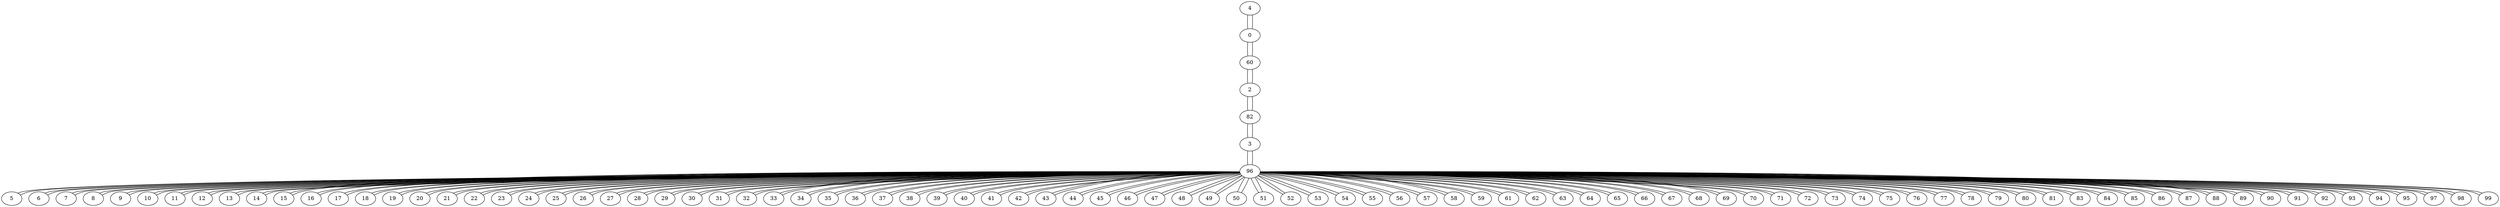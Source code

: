 graph {
	4 [label=4]
	4 -- 0
	0 [label=0]
	0 -- 4
	0 -- 60
	60 [label=60]
	60 -- 0
	60 -- 2
	2 [label=2]
	2 -- 60
	2 -- 82
	82 [label=82]
	82 -- 2
	82 -- 3
	3 [label=3]
	3 -- 82
	3 -- 96
	96 [label=96]
	96 -- 3
	96 -- 5
	96 -- 6
	96 -- 7
	96 -- 8
	96 -- 9
	96 -- 10
	96 -- 11
	96 -- 12
	96 -- 13
	96 -- 14
	96 -- 15
	96 -- 16
	96 -- 17
	96 -- 18
	96 -- 19
	96 -- 20
	96 -- 21
	96 -- 22
	96 -- 23
	96 -- 24
	96 -- 25
	96 -- 26
	96 -- 27
	96 -- 28
	96 -- 29
	96 -- 30
	96 -- 31
	96 -- 32
	96 -- 33
	96 -- 34
	96 -- 35
	96 -- 36
	96 -- 37
	96 -- 38
	96 -- 39
	96 -- 40
	96 -- 41
	96 -- 42
	96 -- 43
	96 -- 44
	96 -- 45
	96 -- 46
	96 -- 47
	96 -- 48
	96 -- 49
	96 -- 50
	96 -- 51
	96 -- 52
	96 -- 53
	96 -- 54
	96 -- 55
	96 -- 56
	96 -- 57
	96 -- 58
	96 -- 59
	96 -- 61
	96 -- 62
	96 -- 63
	96 -- 64
	96 -- 65
	96 -- 66
	96 -- 67
	96 -- 68
	96 -- 69
	96 -- 70
	96 -- 71
	96 -- 72
	96 -- 73
	96 -- 74
	96 -- 75
	96 -- 76
	96 -- 77
	96 -- 78
	96 -- 79
	96 -- 80
	96 -- 81
	96 -- 83
	96 -- 84
	96 -- 85
	96 -- 86
	96 -- 87
	96 -- 88
	96 -- 89
	96 -- 90
	96 -- 91
	96 -- 92
	96 -- 93
	96 -- 94
	96 -- 95
	96 -- 97
	96 -- 98
	96 -- 99
	5 [label=5]
	5 -- 96
	6 [label=6]
	6 -- 96
	7 [label=7]
	7 -- 96
	8 [label=8]
	8 -- 96
	9 [label=9]
	9 -- 96
	10 [label=10]
	10 -- 96
	11 [label=11]
	11 -- 96
	12 [label=12]
	12 -- 96
	13 [label=13]
	13 -- 96
	14 [label=14]
	14 -- 96
	15 [label=15]
	15 -- 96
	16 [label=16]
	16 -- 96
	17 [label=17]
	17 -- 96
	18 [label=18]
	18 -- 96
	19 [label=19]
	19 -- 96
	20 [label=20]
	20 -- 96
	21 [label=21]
	21 -- 96
	22 [label=22]
	22 -- 96
	23 [label=23]
	23 -- 96
	24 [label=24]
	24 -- 96
	25 [label=25]
	25 -- 96
	26 [label=26]
	26 -- 96
	27 [label=27]
	27 -- 96
	28 [label=28]
	28 -- 96
	29 [label=29]
	29 -- 96
	30 [label=30]
	30 -- 96
	31 [label=31]
	31 -- 96
	32 [label=32]
	32 -- 96
	33 [label=33]
	33 -- 96
	34 [label=34]
	34 -- 96
	35 [label=35]
	35 -- 96
	36 [label=36]
	36 -- 96
	37 [label=37]
	37 -- 96
	38 [label=38]
	38 -- 96
	39 [label=39]
	39 -- 96
	40 [label=40]
	40 -- 96
	41 [label=41]
	41 -- 96
	42 [label=42]
	42 -- 96
	43 [label=43]
	43 -- 96
	44 [label=44]
	44 -- 96
	45 [label=45]
	45 -- 96
	46 [label=46]
	46 -- 96
	47 [label=47]
	47 -- 96
	48 [label=48]
	48 -- 96
	49 [label=49]
	49 -- 96
	50 [label=50]
	50 -- 96
	51 [label=51]
	51 -- 96
	52 [label=52]
	52 -- 96
	53 [label=53]
	53 -- 96
	54 [label=54]
	54 -- 96
	55 [label=55]
	55 -- 96
	56 [label=56]
	56 -- 96
	57 [label=57]
	57 -- 96
	58 [label=58]
	58 -- 96
	59 [label=59]
	59 -- 96
	61 [label=61]
	61 -- 96
	62 [label=62]
	62 -- 96
	63 [label=63]
	63 -- 96
	64 [label=64]
	64 -- 96
	65 [label=65]
	65 -- 96
	66 [label=66]
	66 -- 96
	67 [label=67]
	67 -- 96
	68 [label=68]
	68 -- 96
	69 [label=69]
	69 -- 96
	70 [label=70]
	70 -- 96
	71 [label=71]
	71 -- 96
	72 [label=72]
	72 -- 96
	73 [label=73]
	73 -- 96
	74 [label=74]
	74 -- 96
	75 [label=75]
	75 -- 96
	76 [label=76]
	76 -- 96
	77 [label=77]
	77 -- 96
	78 [label=78]
	78 -- 96
	79 [label=79]
	79 -- 96
	80 [label=80]
	80 -- 96
	81 [label=81]
	81 -- 96
	83 [label=83]
	83 -- 96
	84 [label=84]
	84 -- 96
	85 [label=85]
	85 -- 96
	86 [label=86]
	86 -- 96
	87 [label=87]
	87 -- 96
	88 [label=88]
	88 -- 96
	89 [label=89]
	89 -- 96
	90 [label=90]
	90 -- 96
	91 [label=91]
	91 -- 96
	92 [label=92]
	92 -- 96
	93 [label=93]
	93 -- 96
	94 [label=94]
	94 -- 96
	95 [label=95]
	95 -- 96
	97 [label=97]
	97 -- 96
	98 [label=98]
	98 -- 96
	99 [label=99]
	99 -- 96
}
